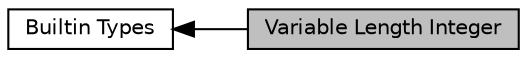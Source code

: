 digraph "Variable Length Integer"
{
  edge [fontname="Helvetica",fontsize="10",labelfontname="Helvetica",labelfontsize="10"];
  node [fontname="Helvetica",fontsize="10",shape=record];
  rankdir=LR;
  Node1 [label="Builtin Types",height=0.2,width=0.4,color="black", fillcolor="white", style="filled",URL="$group__types.html",tooltip="Specifies typedefs and aliases. "];
  Node0 [label="Variable Length Integer",height=0.2,width=0.4,color="black", fillcolor="grey75", style="filled", fontcolor="black"];
  Node1->Node0 [shape=plaintext, dir="back", style="solid"];
}
